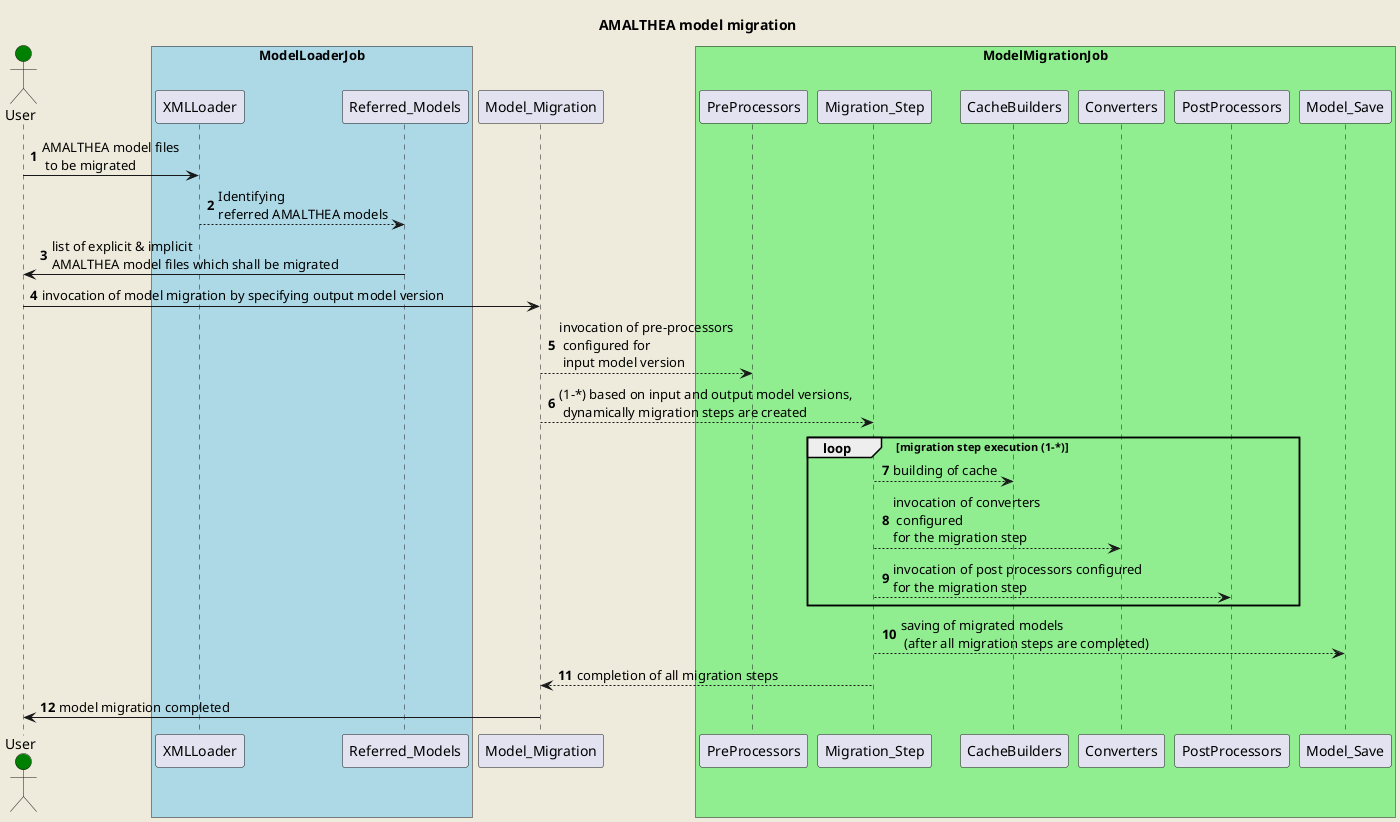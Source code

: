 @startuml

skinparam backgroundColor #EEEBDC
title AMALTHEA model migration
autonumber

actor User	 #green

box "ModelLoaderJob" #LightBlue
participant XMLLoader
participant Referred_Models
end box

User -> XMLLoader : AMALTHEA model files \n to be migrated

XMLLoader --> Referred_Models : Identifying \nreferred AMALTHEA models

Referred_Models -> User : list of explicit & implicit \nAMALTHEA model files which shall be migrated

User -> Model_Migration : invocation of model migration by specifying output model version

box "ModelMigrationJob" #LightGreen
	participant PreProcessors
	participant Migration_Step
	participant CacheBuilders
	participant Converters
	participant PostProcessors
	participant Model_Save

end box

Model_Migration --> PreProcessors : invocation of pre-processors \n configured for \n input model version

Model_Migration --> Migration_Step: (1-*) based on input and output model versions, \n dynamically migration steps are created

loop migration step execution (1-*)

Migration_Step --> CacheBuilders : building of cache
Migration_Step --> Converters : invocation of converters\n configured \nfor the migration step
Migration_Step --> PostProcessors : invocation of post processors configured \nfor the migration step

end
Migration_Step --> Model_Save : saving of migrated models \n (after all migration steps are completed)
Migration_Step -->Model_Migration : completion of all migration steps

Model_Migration -> User : model migration completed

@enduml